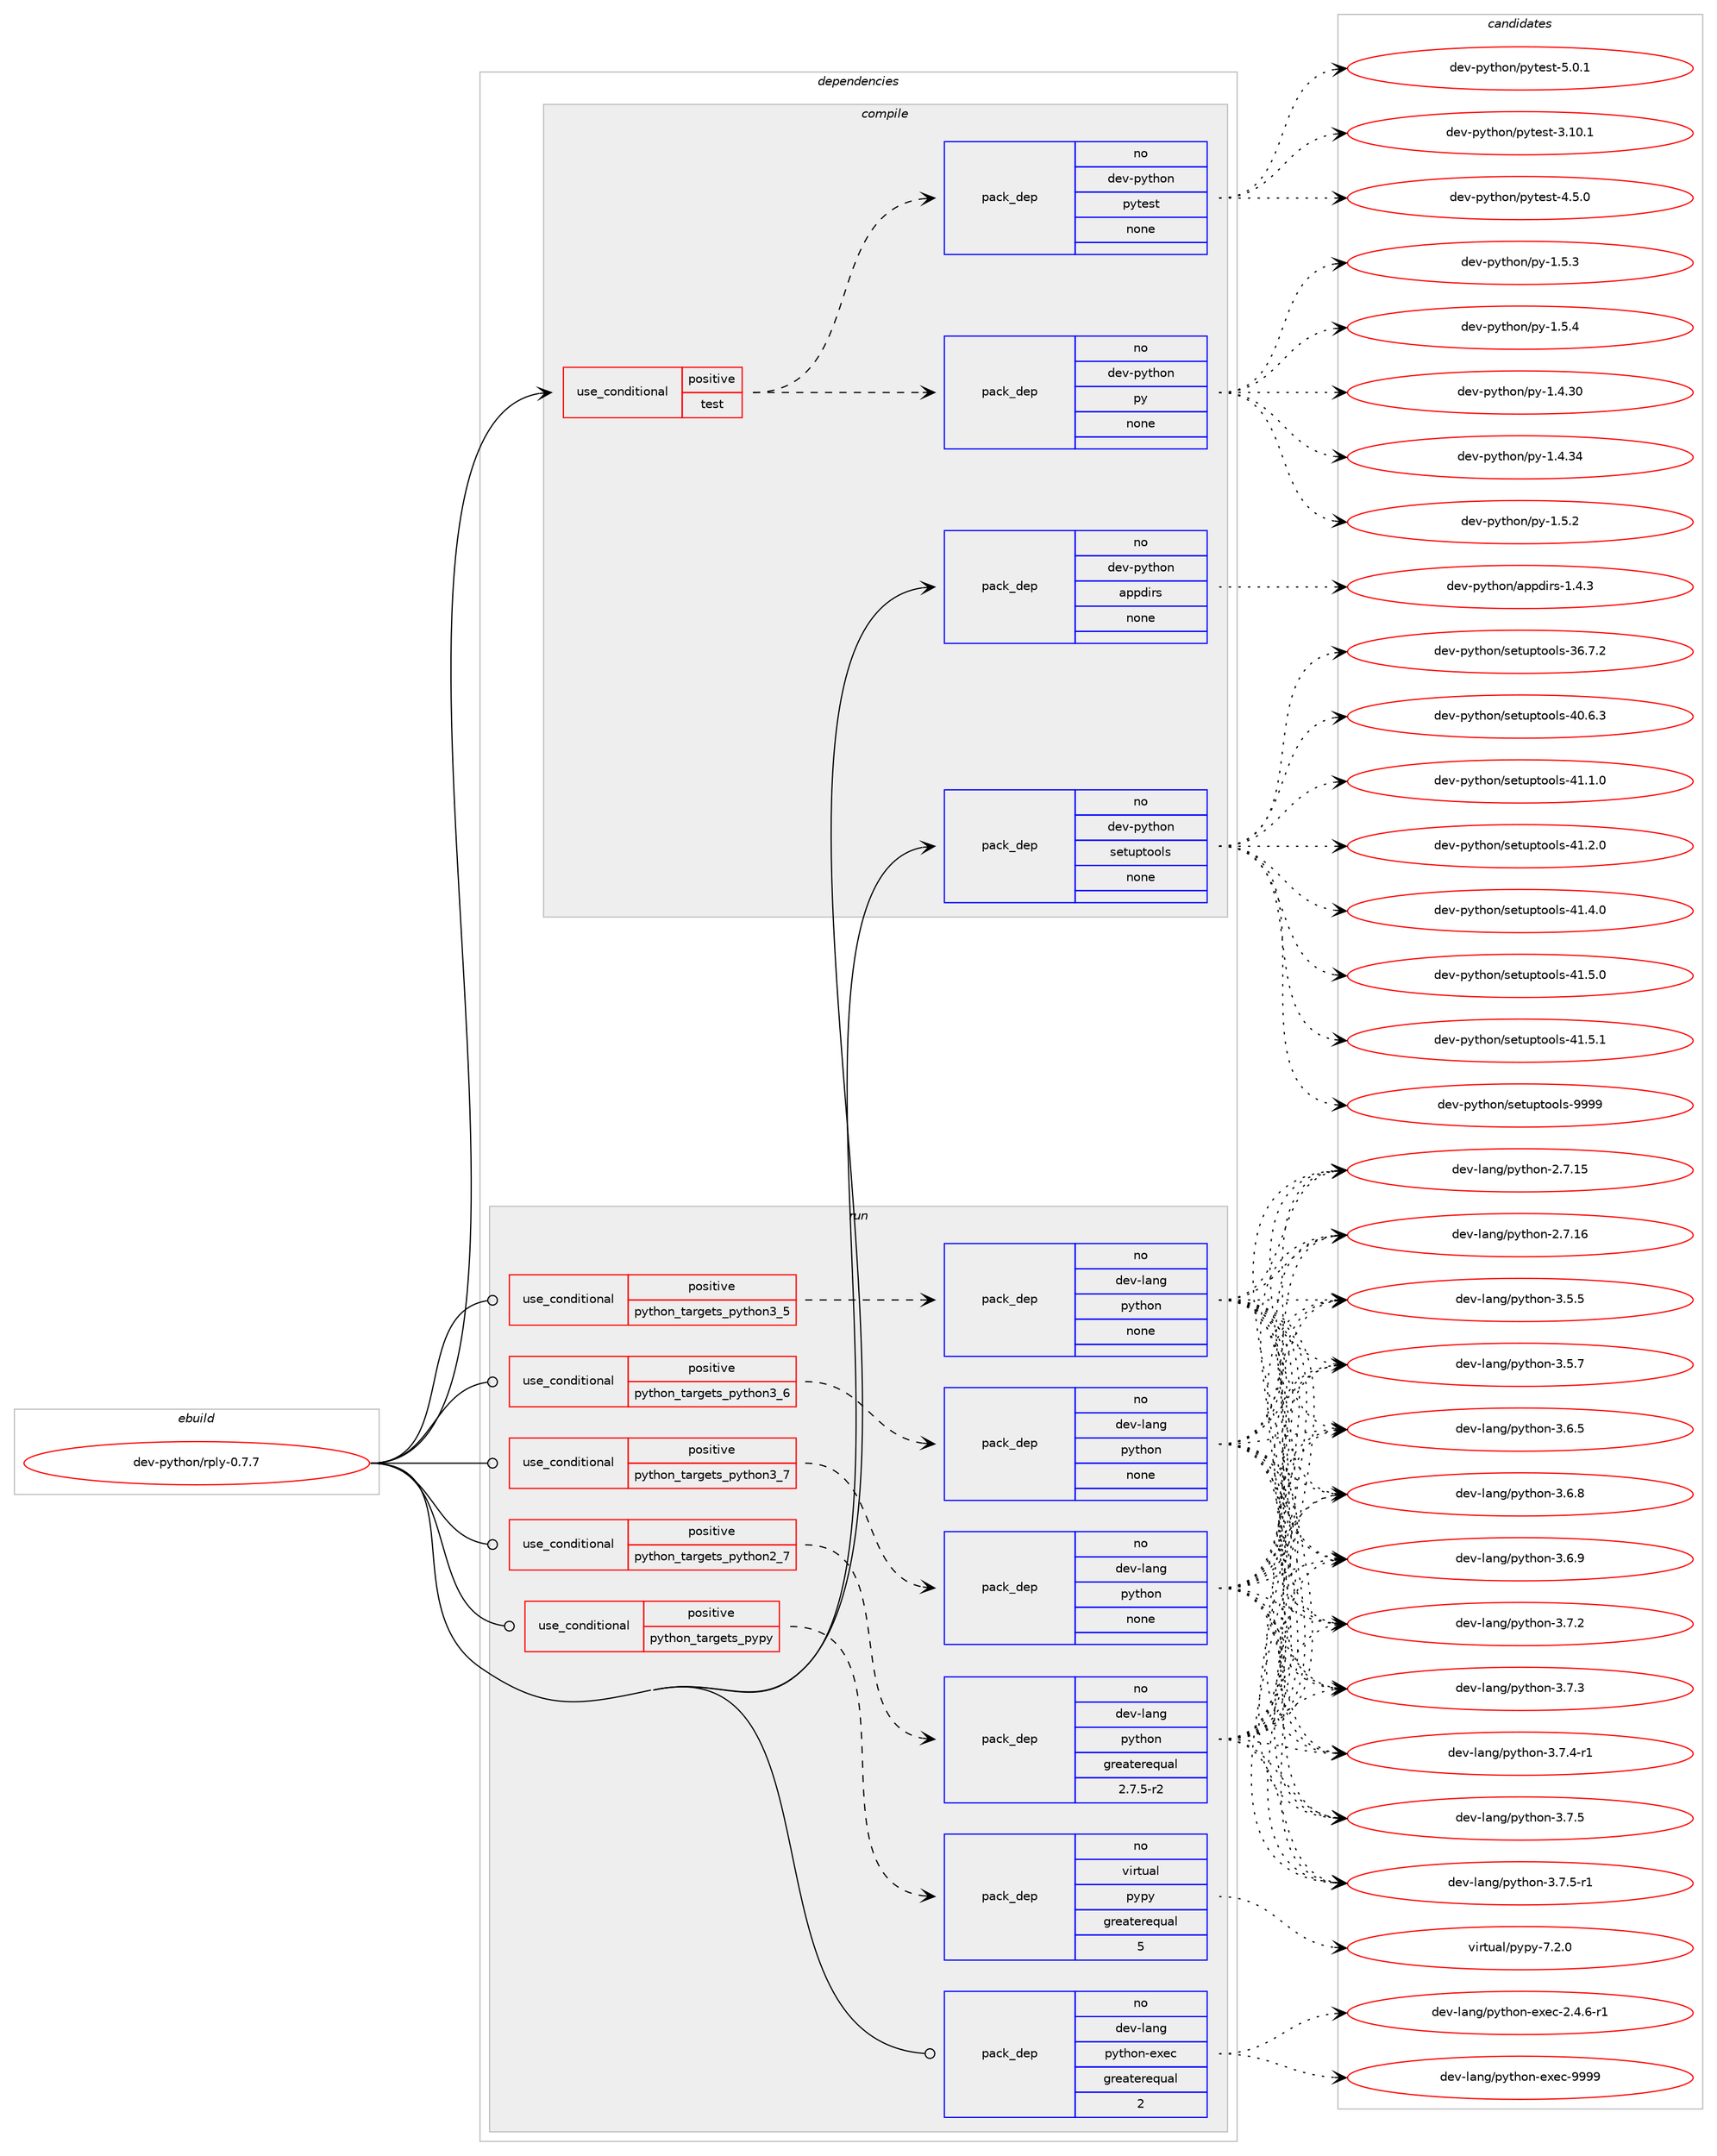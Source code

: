 digraph prolog {

# *************
# Graph options
# *************

newrank=true;
concentrate=true;
compound=true;
graph [rankdir=LR,fontname=Helvetica,fontsize=10,ranksep=1.5];#, ranksep=2.5, nodesep=0.2];
edge  [arrowhead=vee];
node  [fontname=Helvetica,fontsize=10];

# **********
# The ebuild
# **********

subgraph cluster_leftcol {
color=gray;
rank=same;
label=<<i>ebuild</i>>;
id [label="dev-python/rply-0.7.7", color=red, width=4, href="../dev-python/rply-0.7.7.svg"];
}

# ****************
# The dependencies
# ****************

subgraph cluster_midcol {
color=gray;
label=<<i>dependencies</i>>;
subgraph cluster_compile {
fillcolor="#eeeeee";
style=filled;
label=<<i>compile</i>>;
subgraph cond148869 {
dependency635852 [label=<<TABLE BORDER="0" CELLBORDER="1" CELLSPACING="0" CELLPADDING="4"><TR><TD ROWSPAN="3" CELLPADDING="10">use_conditional</TD></TR><TR><TD>positive</TD></TR><TR><TD>test</TD></TR></TABLE>>, shape=none, color=red];
subgraph pack475102 {
dependency635853 [label=<<TABLE BORDER="0" CELLBORDER="1" CELLSPACING="0" CELLPADDING="4" WIDTH="220"><TR><TD ROWSPAN="6" CELLPADDING="30">pack_dep</TD></TR><TR><TD WIDTH="110">no</TD></TR><TR><TD>dev-python</TD></TR><TR><TD>py</TD></TR><TR><TD>none</TD></TR><TR><TD></TD></TR></TABLE>>, shape=none, color=blue];
}
dependency635852:e -> dependency635853:w [weight=20,style="dashed",arrowhead="vee"];
subgraph pack475103 {
dependency635854 [label=<<TABLE BORDER="0" CELLBORDER="1" CELLSPACING="0" CELLPADDING="4" WIDTH="220"><TR><TD ROWSPAN="6" CELLPADDING="30">pack_dep</TD></TR><TR><TD WIDTH="110">no</TD></TR><TR><TD>dev-python</TD></TR><TR><TD>pytest</TD></TR><TR><TD>none</TD></TR><TR><TD></TD></TR></TABLE>>, shape=none, color=blue];
}
dependency635852:e -> dependency635854:w [weight=20,style="dashed",arrowhead="vee"];
}
id:e -> dependency635852:w [weight=20,style="solid",arrowhead="vee"];
subgraph pack475104 {
dependency635855 [label=<<TABLE BORDER="0" CELLBORDER="1" CELLSPACING="0" CELLPADDING="4" WIDTH="220"><TR><TD ROWSPAN="6" CELLPADDING="30">pack_dep</TD></TR><TR><TD WIDTH="110">no</TD></TR><TR><TD>dev-python</TD></TR><TR><TD>appdirs</TD></TR><TR><TD>none</TD></TR><TR><TD></TD></TR></TABLE>>, shape=none, color=blue];
}
id:e -> dependency635855:w [weight=20,style="solid",arrowhead="vee"];
subgraph pack475105 {
dependency635856 [label=<<TABLE BORDER="0" CELLBORDER="1" CELLSPACING="0" CELLPADDING="4" WIDTH="220"><TR><TD ROWSPAN="6" CELLPADDING="30">pack_dep</TD></TR><TR><TD WIDTH="110">no</TD></TR><TR><TD>dev-python</TD></TR><TR><TD>setuptools</TD></TR><TR><TD>none</TD></TR><TR><TD></TD></TR></TABLE>>, shape=none, color=blue];
}
id:e -> dependency635856:w [weight=20,style="solid",arrowhead="vee"];
}
subgraph cluster_compileandrun {
fillcolor="#eeeeee";
style=filled;
label=<<i>compile and run</i>>;
}
subgraph cluster_run {
fillcolor="#eeeeee";
style=filled;
label=<<i>run</i>>;
subgraph cond148870 {
dependency635857 [label=<<TABLE BORDER="0" CELLBORDER="1" CELLSPACING="0" CELLPADDING="4"><TR><TD ROWSPAN="3" CELLPADDING="10">use_conditional</TD></TR><TR><TD>positive</TD></TR><TR><TD>python_targets_pypy</TD></TR></TABLE>>, shape=none, color=red];
subgraph pack475106 {
dependency635858 [label=<<TABLE BORDER="0" CELLBORDER="1" CELLSPACING="0" CELLPADDING="4" WIDTH="220"><TR><TD ROWSPAN="6" CELLPADDING="30">pack_dep</TD></TR><TR><TD WIDTH="110">no</TD></TR><TR><TD>virtual</TD></TR><TR><TD>pypy</TD></TR><TR><TD>greaterequal</TD></TR><TR><TD>5</TD></TR></TABLE>>, shape=none, color=blue];
}
dependency635857:e -> dependency635858:w [weight=20,style="dashed",arrowhead="vee"];
}
id:e -> dependency635857:w [weight=20,style="solid",arrowhead="odot"];
subgraph cond148871 {
dependency635859 [label=<<TABLE BORDER="0" CELLBORDER="1" CELLSPACING="0" CELLPADDING="4"><TR><TD ROWSPAN="3" CELLPADDING="10">use_conditional</TD></TR><TR><TD>positive</TD></TR><TR><TD>python_targets_python2_7</TD></TR></TABLE>>, shape=none, color=red];
subgraph pack475107 {
dependency635860 [label=<<TABLE BORDER="0" CELLBORDER="1" CELLSPACING="0" CELLPADDING="4" WIDTH="220"><TR><TD ROWSPAN="6" CELLPADDING="30">pack_dep</TD></TR><TR><TD WIDTH="110">no</TD></TR><TR><TD>dev-lang</TD></TR><TR><TD>python</TD></TR><TR><TD>greaterequal</TD></TR><TR><TD>2.7.5-r2</TD></TR></TABLE>>, shape=none, color=blue];
}
dependency635859:e -> dependency635860:w [weight=20,style="dashed",arrowhead="vee"];
}
id:e -> dependency635859:w [weight=20,style="solid",arrowhead="odot"];
subgraph cond148872 {
dependency635861 [label=<<TABLE BORDER="0" CELLBORDER="1" CELLSPACING="0" CELLPADDING="4"><TR><TD ROWSPAN="3" CELLPADDING="10">use_conditional</TD></TR><TR><TD>positive</TD></TR><TR><TD>python_targets_python3_5</TD></TR></TABLE>>, shape=none, color=red];
subgraph pack475108 {
dependency635862 [label=<<TABLE BORDER="0" CELLBORDER="1" CELLSPACING="0" CELLPADDING="4" WIDTH="220"><TR><TD ROWSPAN="6" CELLPADDING="30">pack_dep</TD></TR><TR><TD WIDTH="110">no</TD></TR><TR><TD>dev-lang</TD></TR><TR><TD>python</TD></TR><TR><TD>none</TD></TR><TR><TD></TD></TR></TABLE>>, shape=none, color=blue];
}
dependency635861:e -> dependency635862:w [weight=20,style="dashed",arrowhead="vee"];
}
id:e -> dependency635861:w [weight=20,style="solid",arrowhead="odot"];
subgraph cond148873 {
dependency635863 [label=<<TABLE BORDER="0" CELLBORDER="1" CELLSPACING="0" CELLPADDING="4"><TR><TD ROWSPAN="3" CELLPADDING="10">use_conditional</TD></TR><TR><TD>positive</TD></TR><TR><TD>python_targets_python3_6</TD></TR></TABLE>>, shape=none, color=red];
subgraph pack475109 {
dependency635864 [label=<<TABLE BORDER="0" CELLBORDER="1" CELLSPACING="0" CELLPADDING="4" WIDTH="220"><TR><TD ROWSPAN="6" CELLPADDING="30">pack_dep</TD></TR><TR><TD WIDTH="110">no</TD></TR><TR><TD>dev-lang</TD></TR><TR><TD>python</TD></TR><TR><TD>none</TD></TR><TR><TD></TD></TR></TABLE>>, shape=none, color=blue];
}
dependency635863:e -> dependency635864:w [weight=20,style="dashed",arrowhead="vee"];
}
id:e -> dependency635863:w [weight=20,style="solid",arrowhead="odot"];
subgraph cond148874 {
dependency635865 [label=<<TABLE BORDER="0" CELLBORDER="1" CELLSPACING="0" CELLPADDING="4"><TR><TD ROWSPAN="3" CELLPADDING="10">use_conditional</TD></TR><TR><TD>positive</TD></TR><TR><TD>python_targets_python3_7</TD></TR></TABLE>>, shape=none, color=red];
subgraph pack475110 {
dependency635866 [label=<<TABLE BORDER="0" CELLBORDER="1" CELLSPACING="0" CELLPADDING="4" WIDTH="220"><TR><TD ROWSPAN="6" CELLPADDING="30">pack_dep</TD></TR><TR><TD WIDTH="110">no</TD></TR><TR><TD>dev-lang</TD></TR><TR><TD>python</TD></TR><TR><TD>none</TD></TR><TR><TD></TD></TR></TABLE>>, shape=none, color=blue];
}
dependency635865:e -> dependency635866:w [weight=20,style="dashed",arrowhead="vee"];
}
id:e -> dependency635865:w [weight=20,style="solid",arrowhead="odot"];
subgraph pack475111 {
dependency635867 [label=<<TABLE BORDER="0" CELLBORDER="1" CELLSPACING="0" CELLPADDING="4" WIDTH="220"><TR><TD ROWSPAN="6" CELLPADDING="30">pack_dep</TD></TR><TR><TD WIDTH="110">no</TD></TR><TR><TD>dev-lang</TD></TR><TR><TD>python-exec</TD></TR><TR><TD>greaterequal</TD></TR><TR><TD>2</TD></TR></TABLE>>, shape=none, color=blue];
}
id:e -> dependency635867:w [weight=20,style="solid",arrowhead="odot"];
}
}

# **************
# The candidates
# **************

subgraph cluster_choices {
rank=same;
color=gray;
label=<<i>candidates</i>>;

subgraph choice475102 {
color=black;
nodesep=1;
choice100101118451121211161041111104711212145494652465148 [label="dev-python/py-1.4.30", color=red, width=4,href="../dev-python/py-1.4.30.svg"];
choice100101118451121211161041111104711212145494652465152 [label="dev-python/py-1.4.34", color=red, width=4,href="../dev-python/py-1.4.34.svg"];
choice1001011184511212111610411111047112121454946534650 [label="dev-python/py-1.5.2", color=red, width=4,href="../dev-python/py-1.5.2.svg"];
choice1001011184511212111610411111047112121454946534651 [label="dev-python/py-1.5.3", color=red, width=4,href="../dev-python/py-1.5.3.svg"];
choice1001011184511212111610411111047112121454946534652 [label="dev-python/py-1.5.4", color=red, width=4,href="../dev-python/py-1.5.4.svg"];
dependency635853:e -> choice100101118451121211161041111104711212145494652465148:w [style=dotted,weight="100"];
dependency635853:e -> choice100101118451121211161041111104711212145494652465152:w [style=dotted,weight="100"];
dependency635853:e -> choice1001011184511212111610411111047112121454946534650:w [style=dotted,weight="100"];
dependency635853:e -> choice1001011184511212111610411111047112121454946534651:w [style=dotted,weight="100"];
dependency635853:e -> choice1001011184511212111610411111047112121454946534652:w [style=dotted,weight="100"];
}
subgraph choice475103 {
color=black;
nodesep=1;
choice100101118451121211161041111104711212111610111511645514649484649 [label="dev-python/pytest-3.10.1", color=red, width=4,href="../dev-python/pytest-3.10.1.svg"];
choice1001011184511212111610411111047112121116101115116455246534648 [label="dev-python/pytest-4.5.0", color=red, width=4,href="../dev-python/pytest-4.5.0.svg"];
choice1001011184511212111610411111047112121116101115116455346484649 [label="dev-python/pytest-5.0.1", color=red, width=4,href="../dev-python/pytest-5.0.1.svg"];
dependency635854:e -> choice100101118451121211161041111104711212111610111511645514649484649:w [style=dotted,weight="100"];
dependency635854:e -> choice1001011184511212111610411111047112121116101115116455246534648:w [style=dotted,weight="100"];
dependency635854:e -> choice1001011184511212111610411111047112121116101115116455346484649:w [style=dotted,weight="100"];
}
subgraph choice475104 {
color=black;
nodesep=1;
choice100101118451121211161041111104797112112100105114115454946524651 [label="dev-python/appdirs-1.4.3", color=red, width=4,href="../dev-python/appdirs-1.4.3.svg"];
dependency635855:e -> choice100101118451121211161041111104797112112100105114115454946524651:w [style=dotted,weight="100"];
}
subgraph choice475105 {
color=black;
nodesep=1;
choice100101118451121211161041111104711510111611711211611111110811545515446554650 [label="dev-python/setuptools-36.7.2", color=red, width=4,href="../dev-python/setuptools-36.7.2.svg"];
choice100101118451121211161041111104711510111611711211611111110811545524846544651 [label="dev-python/setuptools-40.6.3", color=red, width=4,href="../dev-python/setuptools-40.6.3.svg"];
choice100101118451121211161041111104711510111611711211611111110811545524946494648 [label="dev-python/setuptools-41.1.0", color=red, width=4,href="../dev-python/setuptools-41.1.0.svg"];
choice100101118451121211161041111104711510111611711211611111110811545524946504648 [label="dev-python/setuptools-41.2.0", color=red, width=4,href="../dev-python/setuptools-41.2.0.svg"];
choice100101118451121211161041111104711510111611711211611111110811545524946524648 [label="dev-python/setuptools-41.4.0", color=red, width=4,href="../dev-python/setuptools-41.4.0.svg"];
choice100101118451121211161041111104711510111611711211611111110811545524946534648 [label="dev-python/setuptools-41.5.0", color=red, width=4,href="../dev-python/setuptools-41.5.0.svg"];
choice100101118451121211161041111104711510111611711211611111110811545524946534649 [label="dev-python/setuptools-41.5.1", color=red, width=4,href="../dev-python/setuptools-41.5.1.svg"];
choice10010111845112121116104111110471151011161171121161111111081154557575757 [label="dev-python/setuptools-9999", color=red, width=4,href="../dev-python/setuptools-9999.svg"];
dependency635856:e -> choice100101118451121211161041111104711510111611711211611111110811545515446554650:w [style=dotted,weight="100"];
dependency635856:e -> choice100101118451121211161041111104711510111611711211611111110811545524846544651:w [style=dotted,weight="100"];
dependency635856:e -> choice100101118451121211161041111104711510111611711211611111110811545524946494648:w [style=dotted,weight="100"];
dependency635856:e -> choice100101118451121211161041111104711510111611711211611111110811545524946504648:w [style=dotted,weight="100"];
dependency635856:e -> choice100101118451121211161041111104711510111611711211611111110811545524946524648:w [style=dotted,weight="100"];
dependency635856:e -> choice100101118451121211161041111104711510111611711211611111110811545524946534648:w [style=dotted,weight="100"];
dependency635856:e -> choice100101118451121211161041111104711510111611711211611111110811545524946534649:w [style=dotted,weight="100"];
dependency635856:e -> choice10010111845112121116104111110471151011161171121161111111081154557575757:w [style=dotted,weight="100"];
}
subgraph choice475106 {
color=black;
nodesep=1;
choice1181051141161179710847112121112121455546504648 [label="virtual/pypy-7.2.0", color=red, width=4,href="../virtual/pypy-7.2.0.svg"];
dependency635858:e -> choice1181051141161179710847112121112121455546504648:w [style=dotted,weight="100"];
}
subgraph choice475107 {
color=black;
nodesep=1;
choice10010111845108971101034711212111610411111045504655464953 [label="dev-lang/python-2.7.15", color=red, width=4,href="../dev-lang/python-2.7.15.svg"];
choice10010111845108971101034711212111610411111045504655464954 [label="dev-lang/python-2.7.16", color=red, width=4,href="../dev-lang/python-2.7.16.svg"];
choice100101118451089711010347112121116104111110455146534653 [label="dev-lang/python-3.5.5", color=red, width=4,href="../dev-lang/python-3.5.5.svg"];
choice100101118451089711010347112121116104111110455146534655 [label="dev-lang/python-3.5.7", color=red, width=4,href="../dev-lang/python-3.5.7.svg"];
choice100101118451089711010347112121116104111110455146544653 [label="dev-lang/python-3.6.5", color=red, width=4,href="../dev-lang/python-3.6.5.svg"];
choice100101118451089711010347112121116104111110455146544656 [label="dev-lang/python-3.6.8", color=red, width=4,href="../dev-lang/python-3.6.8.svg"];
choice100101118451089711010347112121116104111110455146544657 [label="dev-lang/python-3.6.9", color=red, width=4,href="../dev-lang/python-3.6.9.svg"];
choice100101118451089711010347112121116104111110455146554650 [label="dev-lang/python-3.7.2", color=red, width=4,href="../dev-lang/python-3.7.2.svg"];
choice100101118451089711010347112121116104111110455146554651 [label="dev-lang/python-3.7.3", color=red, width=4,href="../dev-lang/python-3.7.3.svg"];
choice1001011184510897110103471121211161041111104551465546524511449 [label="dev-lang/python-3.7.4-r1", color=red, width=4,href="../dev-lang/python-3.7.4-r1.svg"];
choice100101118451089711010347112121116104111110455146554653 [label="dev-lang/python-3.7.5", color=red, width=4,href="../dev-lang/python-3.7.5.svg"];
choice1001011184510897110103471121211161041111104551465546534511449 [label="dev-lang/python-3.7.5-r1", color=red, width=4,href="../dev-lang/python-3.7.5-r1.svg"];
dependency635860:e -> choice10010111845108971101034711212111610411111045504655464953:w [style=dotted,weight="100"];
dependency635860:e -> choice10010111845108971101034711212111610411111045504655464954:w [style=dotted,weight="100"];
dependency635860:e -> choice100101118451089711010347112121116104111110455146534653:w [style=dotted,weight="100"];
dependency635860:e -> choice100101118451089711010347112121116104111110455146534655:w [style=dotted,weight="100"];
dependency635860:e -> choice100101118451089711010347112121116104111110455146544653:w [style=dotted,weight="100"];
dependency635860:e -> choice100101118451089711010347112121116104111110455146544656:w [style=dotted,weight="100"];
dependency635860:e -> choice100101118451089711010347112121116104111110455146544657:w [style=dotted,weight="100"];
dependency635860:e -> choice100101118451089711010347112121116104111110455146554650:w [style=dotted,weight="100"];
dependency635860:e -> choice100101118451089711010347112121116104111110455146554651:w [style=dotted,weight="100"];
dependency635860:e -> choice1001011184510897110103471121211161041111104551465546524511449:w [style=dotted,weight="100"];
dependency635860:e -> choice100101118451089711010347112121116104111110455146554653:w [style=dotted,weight="100"];
dependency635860:e -> choice1001011184510897110103471121211161041111104551465546534511449:w [style=dotted,weight="100"];
}
subgraph choice475108 {
color=black;
nodesep=1;
choice10010111845108971101034711212111610411111045504655464953 [label="dev-lang/python-2.7.15", color=red, width=4,href="../dev-lang/python-2.7.15.svg"];
choice10010111845108971101034711212111610411111045504655464954 [label="dev-lang/python-2.7.16", color=red, width=4,href="../dev-lang/python-2.7.16.svg"];
choice100101118451089711010347112121116104111110455146534653 [label="dev-lang/python-3.5.5", color=red, width=4,href="../dev-lang/python-3.5.5.svg"];
choice100101118451089711010347112121116104111110455146534655 [label="dev-lang/python-3.5.7", color=red, width=4,href="../dev-lang/python-3.5.7.svg"];
choice100101118451089711010347112121116104111110455146544653 [label="dev-lang/python-3.6.5", color=red, width=4,href="../dev-lang/python-3.6.5.svg"];
choice100101118451089711010347112121116104111110455146544656 [label="dev-lang/python-3.6.8", color=red, width=4,href="../dev-lang/python-3.6.8.svg"];
choice100101118451089711010347112121116104111110455146544657 [label="dev-lang/python-3.6.9", color=red, width=4,href="../dev-lang/python-3.6.9.svg"];
choice100101118451089711010347112121116104111110455146554650 [label="dev-lang/python-3.7.2", color=red, width=4,href="../dev-lang/python-3.7.2.svg"];
choice100101118451089711010347112121116104111110455146554651 [label="dev-lang/python-3.7.3", color=red, width=4,href="../dev-lang/python-3.7.3.svg"];
choice1001011184510897110103471121211161041111104551465546524511449 [label="dev-lang/python-3.7.4-r1", color=red, width=4,href="../dev-lang/python-3.7.4-r1.svg"];
choice100101118451089711010347112121116104111110455146554653 [label="dev-lang/python-3.7.5", color=red, width=4,href="../dev-lang/python-3.7.5.svg"];
choice1001011184510897110103471121211161041111104551465546534511449 [label="dev-lang/python-3.7.5-r1", color=red, width=4,href="../dev-lang/python-3.7.5-r1.svg"];
dependency635862:e -> choice10010111845108971101034711212111610411111045504655464953:w [style=dotted,weight="100"];
dependency635862:e -> choice10010111845108971101034711212111610411111045504655464954:w [style=dotted,weight="100"];
dependency635862:e -> choice100101118451089711010347112121116104111110455146534653:w [style=dotted,weight="100"];
dependency635862:e -> choice100101118451089711010347112121116104111110455146534655:w [style=dotted,weight="100"];
dependency635862:e -> choice100101118451089711010347112121116104111110455146544653:w [style=dotted,weight="100"];
dependency635862:e -> choice100101118451089711010347112121116104111110455146544656:w [style=dotted,weight="100"];
dependency635862:e -> choice100101118451089711010347112121116104111110455146544657:w [style=dotted,weight="100"];
dependency635862:e -> choice100101118451089711010347112121116104111110455146554650:w [style=dotted,weight="100"];
dependency635862:e -> choice100101118451089711010347112121116104111110455146554651:w [style=dotted,weight="100"];
dependency635862:e -> choice1001011184510897110103471121211161041111104551465546524511449:w [style=dotted,weight="100"];
dependency635862:e -> choice100101118451089711010347112121116104111110455146554653:w [style=dotted,weight="100"];
dependency635862:e -> choice1001011184510897110103471121211161041111104551465546534511449:w [style=dotted,weight="100"];
}
subgraph choice475109 {
color=black;
nodesep=1;
choice10010111845108971101034711212111610411111045504655464953 [label="dev-lang/python-2.7.15", color=red, width=4,href="../dev-lang/python-2.7.15.svg"];
choice10010111845108971101034711212111610411111045504655464954 [label="dev-lang/python-2.7.16", color=red, width=4,href="../dev-lang/python-2.7.16.svg"];
choice100101118451089711010347112121116104111110455146534653 [label="dev-lang/python-3.5.5", color=red, width=4,href="../dev-lang/python-3.5.5.svg"];
choice100101118451089711010347112121116104111110455146534655 [label="dev-lang/python-3.5.7", color=red, width=4,href="../dev-lang/python-3.5.7.svg"];
choice100101118451089711010347112121116104111110455146544653 [label="dev-lang/python-3.6.5", color=red, width=4,href="../dev-lang/python-3.6.5.svg"];
choice100101118451089711010347112121116104111110455146544656 [label="dev-lang/python-3.6.8", color=red, width=4,href="../dev-lang/python-3.6.8.svg"];
choice100101118451089711010347112121116104111110455146544657 [label="dev-lang/python-3.6.9", color=red, width=4,href="../dev-lang/python-3.6.9.svg"];
choice100101118451089711010347112121116104111110455146554650 [label="dev-lang/python-3.7.2", color=red, width=4,href="../dev-lang/python-3.7.2.svg"];
choice100101118451089711010347112121116104111110455146554651 [label="dev-lang/python-3.7.3", color=red, width=4,href="../dev-lang/python-3.7.3.svg"];
choice1001011184510897110103471121211161041111104551465546524511449 [label="dev-lang/python-3.7.4-r1", color=red, width=4,href="../dev-lang/python-3.7.4-r1.svg"];
choice100101118451089711010347112121116104111110455146554653 [label="dev-lang/python-3.7.5", color=red, width=4,href="../dev-lang/python-3.7.5.svg"];
choice1001011184510897110103471121211161041111104551465546534511449 [label="dev-lang/python-3.7.5-r1", color=red, width=4,href="../dev-lang/python-3.7.5-r1.svg"];
dependency635864:e -> choice10010111845108971101034711212111610411111045504655464953:w [style=dotted,weight="100"];
dependency635864:e -> choice10010111845108971101034711212111610411111045504655464954:w [style=dotted,weight="100"];
dependency635864:e -> choice100101118451089711010347112121116104111110455146534653:w [style=dotted,weight="100"];
dependency635864:e -> choice100101118451089711010347112121116104111110455146534655:w [style=dotted,weight="100"];
dependency635864:e -> choice100101118451089711010347112121116104111110455146544653:w [style=dotted,weight="100"];
dependency635864:e -> choice100101118451089711010347112121116104111110455146544656:w [style=dotted,weight="100"];
dependency635864:e -> choice100101118451089711010347112121116104111110455146544657:w [style=dotted,weight="100"];
dependency635864:e -> choice100101118451089711010347112121116104111110455146554650:w [style=dotted,weight="100"];
dependency635864:e -> choice100101118451089711010347112121116104111110455146554651:w [style=dotted,weight="100"];
dependency635864:e -> choice1001011184510897110103471121211161041111104551465546524511449:w [style=dotted,weight="100"];
dependency635864:e -> choice100101118451089711010347112121116104111110455146554653:w [style=dotted,weight="100"];
dependency635864:e -> choice1001011184510897110103471121211161041111104551465546534511449:w [style=dotted,weight="100"];
}
subgraph choice475110 {
color=black;
nodesep=1;
choice10010111845108971101034711212111610411111045504655464953 [label="dev-lang/python-2.7.15", color=red, width=4,href="../dev-lang/python-2.7.15.svg"];
choice10010111845108971101034711212111610411111045504655464954 [label="dev-lang/python-2.7.16", color=red, width=4,href="../dev-lang/python-2.7.16.svg"];
choice100101118451089711010347112121116104111110455146534653 [label="dev-lang/python-3.5.5", color=red, width=4,href="../dev-lang/python-3.5.5.svg"];
choice100101118451089711010347112121116104111110455146534655 [label="dev-lang/python-3.5.7", color=red, width=4,href="../dev-lang/python-3.5.7.svg"];
choice100101118451089711010347112121116104111110455146544653 [label="dev-lang/python-3.6.5", color=red, width=4,href="../dev-lang/python-3.6.5.svg"];
choice100101118451089711010347112121116104111110455146544656 [label="dev-lang/python-3.6.8", color=red, width=4,href="../dev-lang/python-3.6.8.svg"];
choice100101118451089711010347112121116104111110455146544657 [label="dev-lang/python-3.6.9", color=red, width=4,href="../dev-lang/python-3.6.9.svg"];
choice100101118451089711010347112121116104111110455146554650 [label="dev-lang/python-3.7.2", color=red, width=4,href="../dev-lang/python-3.7.2.svg"];
choice100101118451089711010347112121116104111110455146554651 [label="dev-lang/python-3.7.3", color=red, width=4,href="../dev-lang/python-3.7.3.svg"];
choice1001011184510897110103471121211161041111104551465546524511449 [label="dev-lang/python-3.7.4-r1", color=red, width=4,href="../dev-lang/python-3.7.4-r1.svg"];
choice100101118451089711010347112121116104111110455146554653 [label="dev-lang/python-3.7.5", color=red, width=4,href="../dev-lang/python-3.7.5.svg"];
choice1001011184510897110103471121211161041111104551465546534511449 [label="dev-lang/python-3.7.5-r1", color=red, width=4,href="../dev-lang/python-3.7.5-r1.svg"];
dependency635866:e -> choice10010111845108971101034711212111610411111045504655464953:w [style=dotted,weight="100"];
dependency635866:e -> choice10010111845108971101034711212111610411111045504655464954:w [style=dotted,weight="100"];
dependency635866:e -> choice100101118451089711010347112121116104111110455146534653:w [style=dotted,weight="100"];
dependency635866:e -> choice100101118451089711010347112121116104111110455146534655:w [style=dotted,weight="100"];
dependency635866:e -> choice100101118451089711010347112121116104111110455146544653:w [style=dotted,weight="100"];
dependency635866:e -> choice100101118451089711010347112121116104111110455146544656:w [style=dotted,weight="100"];
dependency635866:e -> choice100101118451089711010347112121116104111110455146544657:w [style=dotted,weight="100"];
dependency635866:e -> choice100101118451089711010347112121116104111110455146554650:w [style=dotted,weight="100"];
dependency635866:e -> choice100101118451089711010347112121116104111110455146554651:w [style=dotted,weight="100"];
dependency635866:e -> choice1001011184510897110103471121211161041111104551465546524511449:w [style=dotted,weight="100"];
dependency635866:e -> choice100101118451089711010347112121116104111110455146554653:w [style=dotted,weight="100"];
dependency635866:e -> choice1001011184510897110103471121211161041111104551465546534511449:w [style=dotted,weight="100"];
}
subgraph choice475111 {
color=black;
nodesep=1;
choice10010111845108971101034711212111610411111045101120101994550465246544511449 [label="dev-lang/python-exec-2.4.6-r1", color=red, width=4,href="../dev-lang/python-exec-2.4.6-r1.svg"];
choice10010111845108971101034711212111610411111045101120101994557575757 [label="dev-lang/python-exec-9999", color=red, width=4,href="../dev-lang/python-exec-9999.svg"];
dependency635867:e -> choice10010111845108971101034711212111610411111045101120101994550465246544511449:w [style=dotted,weight="100"];
dependency635867:e -> choice10010111845108971101034711212111610411111045101120101994557575757:w [style=dotted,weight="100"];
}
}

}
